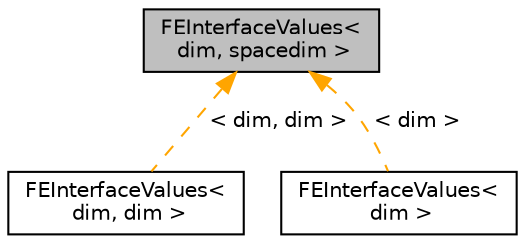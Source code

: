 digraph "FEInterfaceValues&lt; dim, spacedim &gt;"
{
 // LATEX_PDF_SIZE
  edge [fontname="Helvetica",fontsize="10",labelfontname="Helvetica",labelfontsize="10"];
  node [fontname="Helvetica",fontsize="10",shape=record];
  Node1 [label="FEInterfaceValues\<\l dim, spacedim \>",height=0.2,width=0.4,color="black", fillcolor="grey75", style="filled", fontcolor="black",tooltip=" "];
  Node1 -> Node2 [dir="back",color="orange",fontsize="10",style="dashed",label=" \< dim, dim \>" ,fontname="Helvetica"];
  Node2 [label="FEInterfaceValues\<\l dim, dim \>",height=0.2,width=0.4,color="black", fillcolor="white", style="filled",URL="$classFEInterfaceValues.html",tooltip=" "];
  Node1 -> Node3 [dir="back",color="orange",fontsize="10",style="dashed",label=" \< dim \>" ,fontname="Helvetica"];
  Node3 [label="FEInterfaceValues\<\l dim \>",height=0.2,width=0.4,color="black", fillcolor="white", style="filled",URL="$classFEInterfaceValues.html",tooltip=" "];
}

